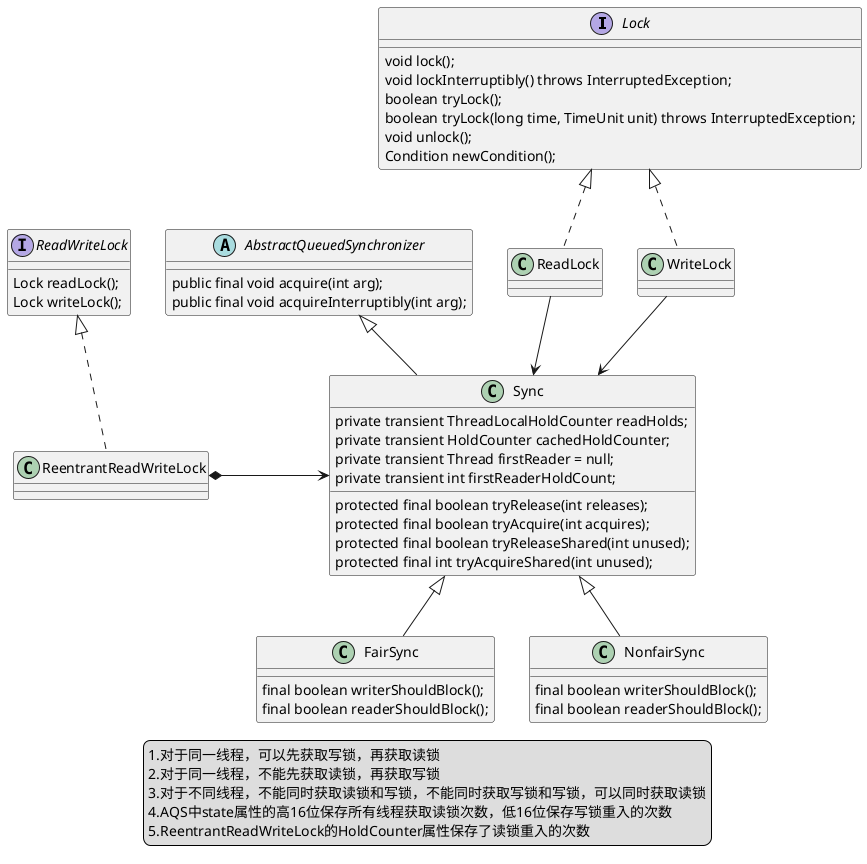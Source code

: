 @startuml
interface Lock{
    void lock();
    void lockInterruptibly() throws InterruptedException;
    boolean tryLock();
    boolean tryLock(long time, TimeUnit unit) throws InterruptedException;
    void unlock();
    Condition newCondition();
}

interface ReadWriteLock {
    Lock readLock();
    Lock writeLock();
}

class ReentrantReadWriteLock{

}

abstract class AbstractQueuedSynchronizer{
    public final void acquire(int arg);
    public final void acquireInterruptibly(int arg);
}
class Sync{
        private transient ThreadLocalHoldCounter readHolds;
        private transient HoldCounter cachedHoldCounter;
        private transient Thread firstReader = null;
        private transient int firstReaderHoldCount;
        protected final boolean tryRelease(int releases);
        protected final boolean tryAcquire(int acquires);
        protected final boolean tryReleaseShared(int unused);
        protected final int tryAcquireShared(int unused);
}
class FairSync {
    final boolean writerShouldBlock();
    final boolean readerShouldBlock();
}

class NonfairSync {
    final boolean writerShouldBlock();
    final boolean readerShouldBlock();
}

class ReadLock {

}
class WriteLock {

}
ReadWriteLock <|.. ReentrantReadWriteLock
Lock <|.. ReadLock
Lock <|.. WriteLock

AbstractQueuedSynchronizer <|-- Sync
Sync <|-- FairSync
Sync <|-- NonfairSync
ReadLock --> Sync
WriteLock --> Sync
ReentrantReadWriteLock *-> Sync


legend center
    1.对于同一线程，可以先获取写锁，再获取读锁
    2.对于同一线程，不能先获取读锁，再获取写锁
    3.对于不同线程，不能同时获取读锁和写锁，不能同时获取写锁和写锁，可以同时获取读锁
    4.AQS中state属性的高16位保存所有线程获取读锁次数，低16位保存写锁重入的次数
    5.ReentrantReadWriteLock的HoldCounter属性保存了读锁重入的次数
end legend
@enduml